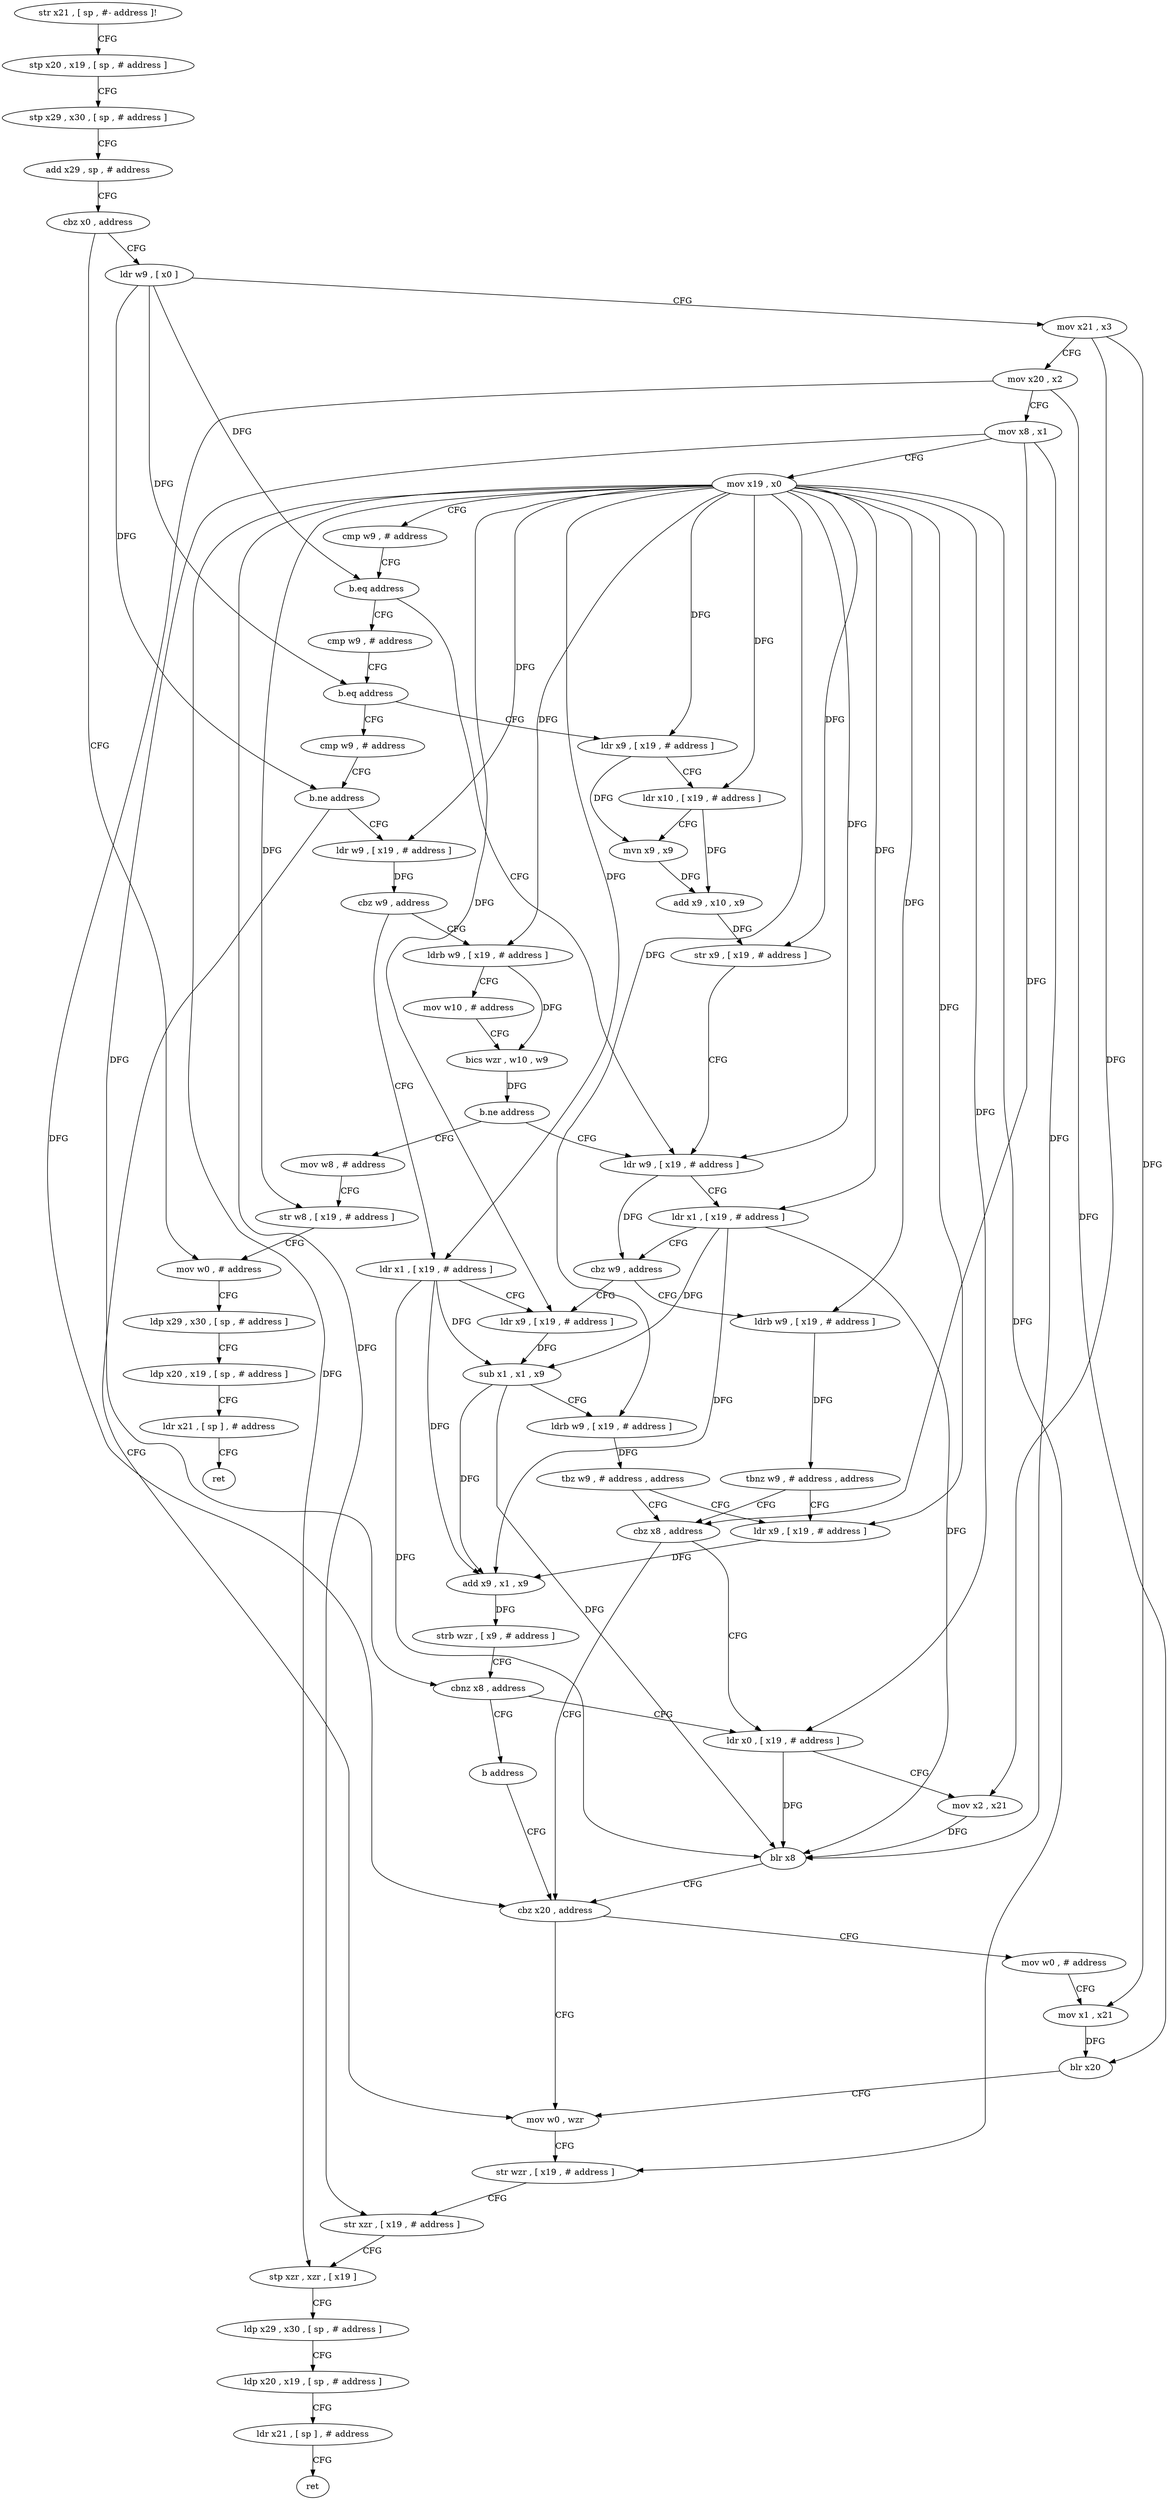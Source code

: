 digraph "func" {
"4305280" [label = "str x21 , [ sp , #- address ]!" ]
"4305284" [label = "stp x20 , x19 , [ sp , # address ]" ]
"4305288" [label = "stp x29 , x30 , [ sp , # address ]" ]
"4305292" [label = "add x29 , sp , # address" ]
"4305296" [label = "cbz x0 , address" ]
"4305376" [label = "mov w0 , # address" ]
"4305300" [label = "ldr w9 , [ x0 ]" ]
"4305380" [label = "ldp x29 , x30 , [ sp , # address ]" ]
"4305384" [label = "ldp x20 , x19 , [ sp , # address ]" ]
"4305388" [label = "ldr x21 , [ sp ] , # address" ]
"4305392" [label = "ret" ]
"4305304" [label = "mov x21 , x3" ]
"4305308" [label = "mov x20 , x2" ]
"4305312" [label = "mov x8 , x1" ]
"4305316" [label = "mov x19 , x0" ]
"4305320" [label = "cmp w9 , # address" ]
"4305324" [label = "b.eq address" ]
"4305416" [label = "ldr w9 , [ x19 , # address ]" ]
"4305328" [label = "cmp w9 , # address" ]
"4305420" [label = "ldr x1 , [ x19 , # address ]" ]
"4305424" [label = "cbz w9 , address" ]
"4305504" [label = "ldr x9 , [ x19 , # address ]" ]
"4305428" [label = "ldrb w9 , [ x19 , # address ]" ]
"4305332" [label = "b.eq address" ]
"4305396" [label = "ldr x9 , [ x19 , # address ]" ]
"4305336" [label = "cmp w9 , # address" ]
"4305508" [label = "sub x1 , x1 , x9" ]
"4305512" [label = "ldrb w9 , [ x19 , # address ]" ]
"4305516" [label = "tbz w9 , # address , address" ]
"4305436" [label = "cbz x8 , address" ]
"4305520" [label = "ldr x9 , [ x19 , # address ]" ]
"4305432" [label = "tbnz w9 , # address , address" ]
"4305400" [label = "ldr x10 , [ x19 , # address ]" ]
"4305404" [label = "mvn x9 , x9" ]
"4305408" [label = "add x9 , x10 , x9" ]
"4305412" [label = "str x9 , [ x19 , # address ]" ]
"4305340" [label = "b.ne address" ]
"4305468" [label = "mov w0 , wzr" ]
"4305344" [label = "ldr w9 , [ x19 , # address ]" ]
"4305452" [label = "cbz x20 , address" ]
"4305440" [label = "ldr x0 , [ x19 , # address ]" ]
"4305524" [label = "add x9 , x1 , x9" ]
"4305528" [label = "strb wzr , [ x9 , # address ]" ]
"4305532" [label = "cbnz x8 , address" ]
"4305536" [label = "b address" ]
"4305472" [label = "str wzr , [ x19 , # address ]" ]
"4305476" [label = "str xzr , [ x19 , # address ]" ]
"4305480" [label = "stp xzr , xzr , [ x19 ]" ]
"4305484" [label = "ldp x29 , x30 , [ sp , # address ]" ]
"4305488" [label = "ldp x20 , x19 , [ sp , # address ]" ]
"4305492" [label = "ldr x21 , [ sp ] , # address" ]
"4305496" [label = "ret" ]
"4305348" [label = "cbz w9 , address" ]
"4305500" [label = "ldr x1 , [ x19 , # address ]" ]
"4305352" [label = "ldrb w9 , [ x19 , # address ]" ]
"4305456" [label = "mov w0 , # address" ]
"4305444" [label = "mov x2 , x21" ]
"4305448" [label = "blr x8" ]
"4305356" [label = "mov w10 , # address" ]
"4305360" [label = "bics wzr , w10 , w9" ]
"4305364" [label = "b.ne address" ]
"4305368" [label = "mov w8 , # address" ]
"4305460" [label = "mov x1 , x21" ]
"4305464" [label = "blr x20" ]
"4305372" [label = "str w8 , [ x19 , # address ]" ]
"4305280" -> "4305284" [ label = "CFG" ]
"4305284" -> "4305288" [ label = "CFG" ]
"4305288" -> "4305292" [ label = "CFG" ]
"4305292" -> "4305296" [ label = "CFG" ]
"4305296" -> "4305376" [ label = "CFG" ]
"4305296" -> "4305300" [ label = "CFG" ]
"4305376" -> "4305380" [ label = "CFG" ]
"4305300" -> "4305304" [ label = "CFG" ]
"4305300" -> "4305324" [ label = "DFG" ]
"4305300" -> "4305332" [ label = "DFG" ]
"4305300" -> "4305340" [ label = "DFG" ]
"4305380" -> "4305384" [ label = "CFG" ]
"4305384" -> "4305388" [ label = "CFG" ]
"4305388" -> "4305392" [ label = "CFG" ]
"4305304" -> "4305308" [ label = "CFG" ]
"4305304" -> "4305444" [ label = "DFG" ]
"4305304" -> "4305460" [ label = "DFG" ]
"4305308" -> "4305312" [ label = "CFG" ]
"4305308" -> "4305452" [ label = "DFG" ]
"4305308" -> "4305464" [ label = "DFG" ]
"4305312" -> "4305316" [ label = "CFG" ]
"4305312" -> "4305436" [ label = "DFG" ]
"4305312" -> "4305532" [ label = "DFG" ]
"4305312" -> "4305448" [ label = "DFG" ]
"4305316" -> "4305320" [ label = "CFG" ]
"4305316" -> "4305416" [ label = "DFG" ]
"4305316" -> "4305420" [ label = "DFG" ]
"4305316" -> "4305504" [ label = "DFG" ]
"4305316" -> "4305512" [ label = "DFG" ]
"4305316" -> "4305428" [ label = "DFG" ]
"4305316" -> "4305396" [ label = "DFG" ]
"4305316" -> "4305400" [ label = "DFG" ]
"4305316" -> "4305412" [ label = "DFG" ]
"4305316" -> "4305520" [ label = "DFG" ]
"4305316" -> "4305472" [ label = "DFG" ]
"4305316" -> "4305476" [ label = "DFG" ]
"4305316" -> "4305480" [ label = "DFG" ]
"4305316" -> "4305344" [ label = "DFG" ]
"4305316" -> "4305440" [ label = "DFG" ]
"4305316" -> "4305500" [ label = "DFG" ]
"4305316" -> "4305352" [ label = "DFG" ]
"4305316" -> "4305372" [ label = "DFG" ]
"4305320" -> "4305324" [ label = "CFG" ]
"4305324" -> "4305416" [ label = "CFG" ]
"4305324" -> "4305328" [ label = "CFG" ]
"4305416" -> "4305420" [ label = "CFG" ]
"4305416" -> "4305424" [ label = "DFG" ]
"4305328" -> "4305332" [ label = "CFG" ]
"4305420" -> "4305424" [ label = "CFG" ]
"4305420" -> "4305508" [ label = "DFG" ]
"4305420" -> "4305524" [ label = "DFG" ]
"4305420" -> "4305448" [ label = "DFG" ]
"4305424" -> "4305504" [ label = "CFG" ]
"4305424" -> "4305428" [ label = "CFG" ]
"4305504" -> "4305508" [ label = "DFG" ]
"4305428" -> "4305432" [ label = "DFG" ]
"4305332" -> "4305396" [ label = "CFG" ]
"4305332" -> "4305336" [ label = "CFG" ]
"4305396" -> "4305400" [ label = "CFG" ]
"4305396" -> "4305404" [ label = "DFG" ]
"4305336" -> "4305340" [ label = "CFG" ]
"4305508" -> "4305512" [ label = "CFG" ]
"4305508" -> "4305524" [ label = "DFG" ]
"4305508" -> "4305448" [ label = "DFG" ]
"4305512" -> "4305516" [ label = "DFG" ]
"4305516" -> "4305436" [ label = "CFG" ]
"4305516" -> "4305520" [ label = "CFG" ]
"4305436" -> "4305452" [ label = "CFG" ]
"4305436" -> "4305440" [ label = "CFG" ]
"4305520" -> "4305524" [ label = "DFG" ]
"4305432" -> "4305520" [ label = "CFG" ]
"4305432" -> "4305436" [ label = "CFG" ]
"4305400" -> "4305404" [ label = "CFG" ]
"4305400" -> "4305408" [ label = "DFG" ]
"4305404" -> "4305408" [ label = "DFG" ]
"4305408" -> "4305412" [ label = "DFG" ]
"4305412" -> "4305416" [ label = "CFG" ]
"4305340" -> "4305468" [ label = "CFG" ]
"4305340" -> "4305344" [ label = "CFG" ]
"4305468" -> "4305472" [ label = "CFG" ]
"4305344" -> "4305348" [ label = "DFG" ]
"4305452" -> "4305468" [ label = "CFG" ]
"4305452" -> "4305456" [ label = "CFG" ]
"4305440" -> "4305444" [ label = "CFG" ]
"4305440" -> "4305448" [ label = "DFG" ]
"4305524" -> "4305528" [ label = "DFG" ]
"4305528" -> "4305532" [ label = "CFG" ]
"4305532" -> "4305440" [ label = "CFG" ]
"4305532" -> "4305536" [ label = "CFG" ]
"4305536" -> "4305452" [ label = "CFG" ]
"4305472" -> "4305476" [ label = "CFG" ]
"4305476" -> "4305480" [ label = "CFG" ]
"4305480" -> "4305484" [ label = "CFG" ]
"4305484" -> "4305488" [ label = "CFG" ]
"4305488" -> "4305492" [ label = "CFG" ]
"4305492" -> "4305496" [ label = "CFG" ]
"4305348" -> "4305500" [ label = "CFG" ]
"4305348" -> "4305352" [ label = "CFG" ]
"4305500" -> "4305504" [ label = "CFG" ]
"4305500" -> "4305508" [ label = "DFG" ]
"4305500" -> "4305524" [ label = "DFG" ]
"4305500" -> "4305448" [ label = "DFG" ]
"4305352" -> "4305356" [ label = "CFG" ]
"4305352" -> "4305360" [ label = "DFG" ]
"4305456" -> "4305460" [ label = "CFG" ]
"4305444" -> "4305448" [ label = "DFG" ]
"4305448" -> "4305452" [ label = "CFG" ]
"4305356" -> "4305360" [ label = "CFG" ]
"4305360" -> "4305364" [ label = "DFG" ]
"4305364" -> "4305416" [ label = "CFG" ]
"4305364" -> "4305368" [ label = "CFG" ]
"4305368" -> "4305372" [ label = "CFG" ]
"4305460" -> "4305464" [ label = "DFG" ]
"4305464" -> "4305468" [ label = "CFG" ]
"4305372" -> "4305376" [ label = "CFG" ]
}
